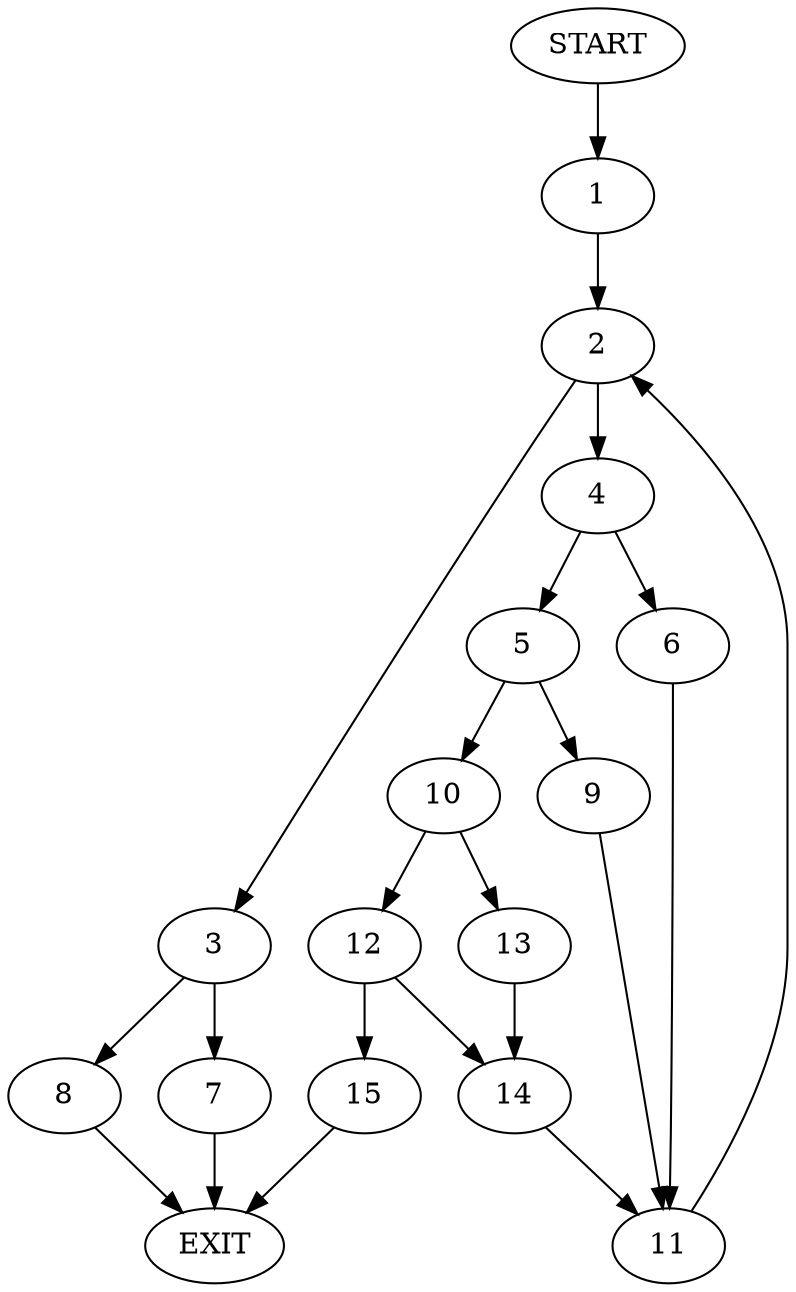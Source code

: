 digraph {
0 [label="START"]
16 [label="EXIT"]
0 -> 1
1 -> 2
2 -> 3
2 -> 4
4 -> 5
4 -> 6
3 -> 7
3 -> 8
5 -> 9
5 -> 10
6 -> 11
11 -> 2
10 -> 12
10 -> 13
9 -> 11
12 -> 14
12 -> 15
13 -> 14
14 -> 11
15 -> 16
7 -> 16
8 -> 16
}
